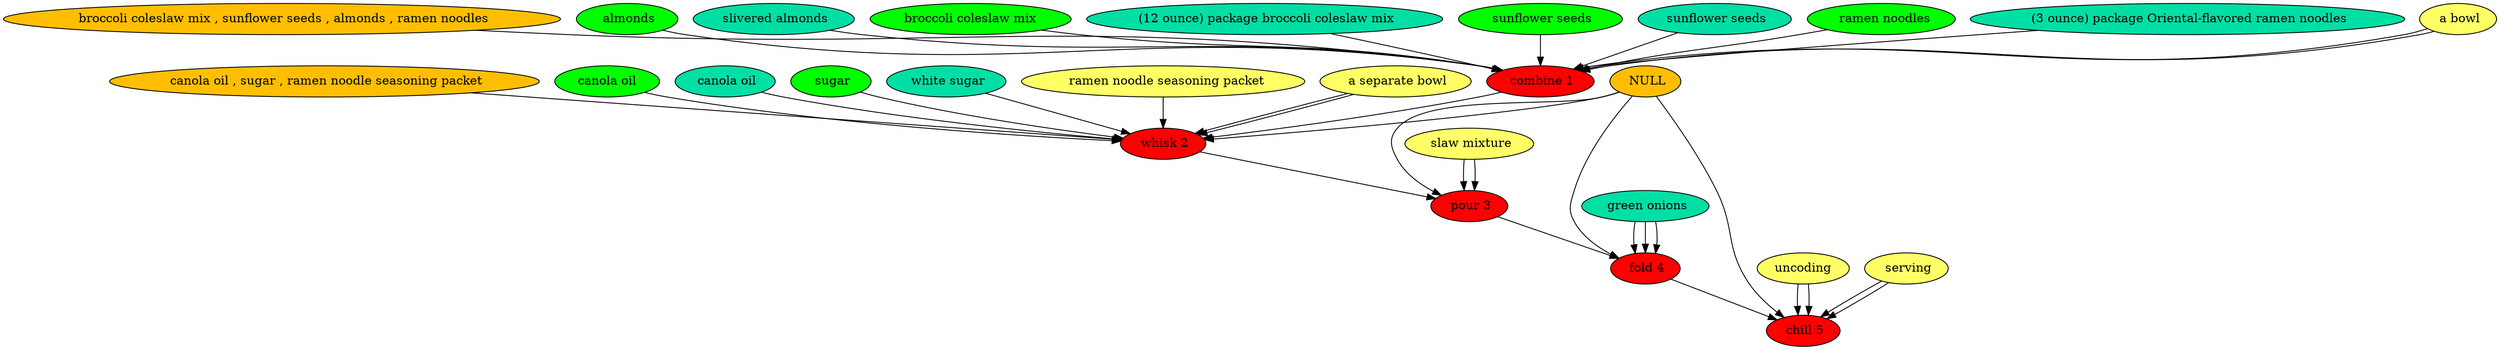digraph G {
" combine 1" [style=filled, fillcolor=red];
" broccoli coleslaw mix , sunflower seeds , almonds , ramen noodles" [style=filled, fillcolor="#FFBF00"];
" broccoli coleslaw mix , sunflower seeds , almonds , ramen noodles" -> " combine 1";
"  almonds " [style=filled, fillcolor=green];
"  almonds " -> " combine 1";
" slivered almonds" [style=filled, fillcolor="#01DFA5"];
" slivered almonds" -> " combine 1";
" broccoli coleslaw mix " [style=filled, fillcolor=green];
" broccoli coleslaw mix " -> " combine 1";
" (12 ounce) package broccoli coleslaw mix" [style=filled, fillcolor="#01DFA5"];
" (12 ounce) package broccoli coleslaw mix" -> " combine 1";
"  sunflower seeds " [style=filled, fillcolor=green];
"  sunflower seeds " -> " combine 1";
" sunflower seeds" [style=filled, fillcolor="#01DFA5"];
" sunflower seeds" -> " combine 1";
"  ramen noodles" [style=filled, fillcolor=green];
"  ramen noodles" -> " combine 1";
" (3 ounce) package Oriental-flavored ramen noodles" [style=filled, fillcolor="#01DFA5"];
" (3 ounce) package Oriental-flavored ramen noodles" -> " combine 1";
" a bowl" [style=filled, fillcolor="#0000ff"];
" a bowl" -> " combine 1";
" a bowl" [style=filled, fillcolor="#ffff66"];
" a bowl" -> " combine 1";
" whisk 2" [style=filled, fillcolor=red];
" canola oil , sugar , ramen noodle seasoning packet" [style=filled, fillcolor="#FFBF00"];
" canola oil , sugar , ramen noodle seasoning packet" -> " whisk 2";
" canola oil " [style=filled, fillcolor=green];
" canola oil " -> " whisk 2";
" canola oil" [style=filled, fillcolor="#01DFA5"];
" canola oil" -> " whisk 2";
"  sugar " [style=filled, fillcolor=green];
"  sugar " -> " whisk 2";
" white sugar" [style=filled, fillcolor="#01DFA5"];
" white sugar" -> " whisk 2";
"  ramen noodle seasoning packet" [style=filled, fillcolor="#ffff66"];
"  ramen noodle seasoning packet" -> " whisk 2";
" NULL" [style=filled, fillcolor="#FFBF00"];
" NULL" -> " whisk 2";
" a separate bowl" [style=filled, fillcolor="#0000ff"];
" a separate bowl" -> " whisk 2";
" a separate bowl" [style=filled, fillcolor="#ffff66"];
" a separate bowl" -> " whisk 2";
" pour 3" [style=filled, fillcolor=red];
" NULL" [style=filled, fillcolor="#FFBF00"];
" NULL" -> " pour 3";
" slaw mixture" [style=filled, fillcolor="#0000ff"];
" slaw mixture" -> " pour 3";
" slaw mixture" [style=filled, fillcolor="#ffff66"];
" slaw mixture" -> " pour 3";
" fold 4" [style=filled, fillcolor=red];
" NULL" [style=filled, fillcolor="#FFBF00"];
" NULL" -> " fold 4";
" green onions" [style=filled, fillcolor="#0000ff"];
" green onions" -> " fold 4";
" green onions" [style=filled, fillcolor=green];
" green onions" -> " fold 4";
" green onions" [style=filled, fillcolor="#01DFA5"];
" green onions" -> " fold 4";
" chill 5" [style=filled, fillcolor=red];
" NULL" [style=filled, fillcolor="#FFBF00"];
" NULL" -> " chill 5";
uncoding [style=filled, fillcolor="#0000ff"];
uncoding -> " chill 5";
uncoding [style=filled, fillcolor="#ffff66"];
uncoding -> " chill 5";
" serving" [style=filled, fillcolor="#0000ff"];
" serving" -> " chill 5";
" serving" [style=filled, fillcolor="#ffff66"];
" serving" -> " chill 5";
" combine 1" -> " whisk 2";
" whisk 2" -> " pour 3";
" pour 3" -> " fold 4";
" fold 4" -> " chill 5";
}
